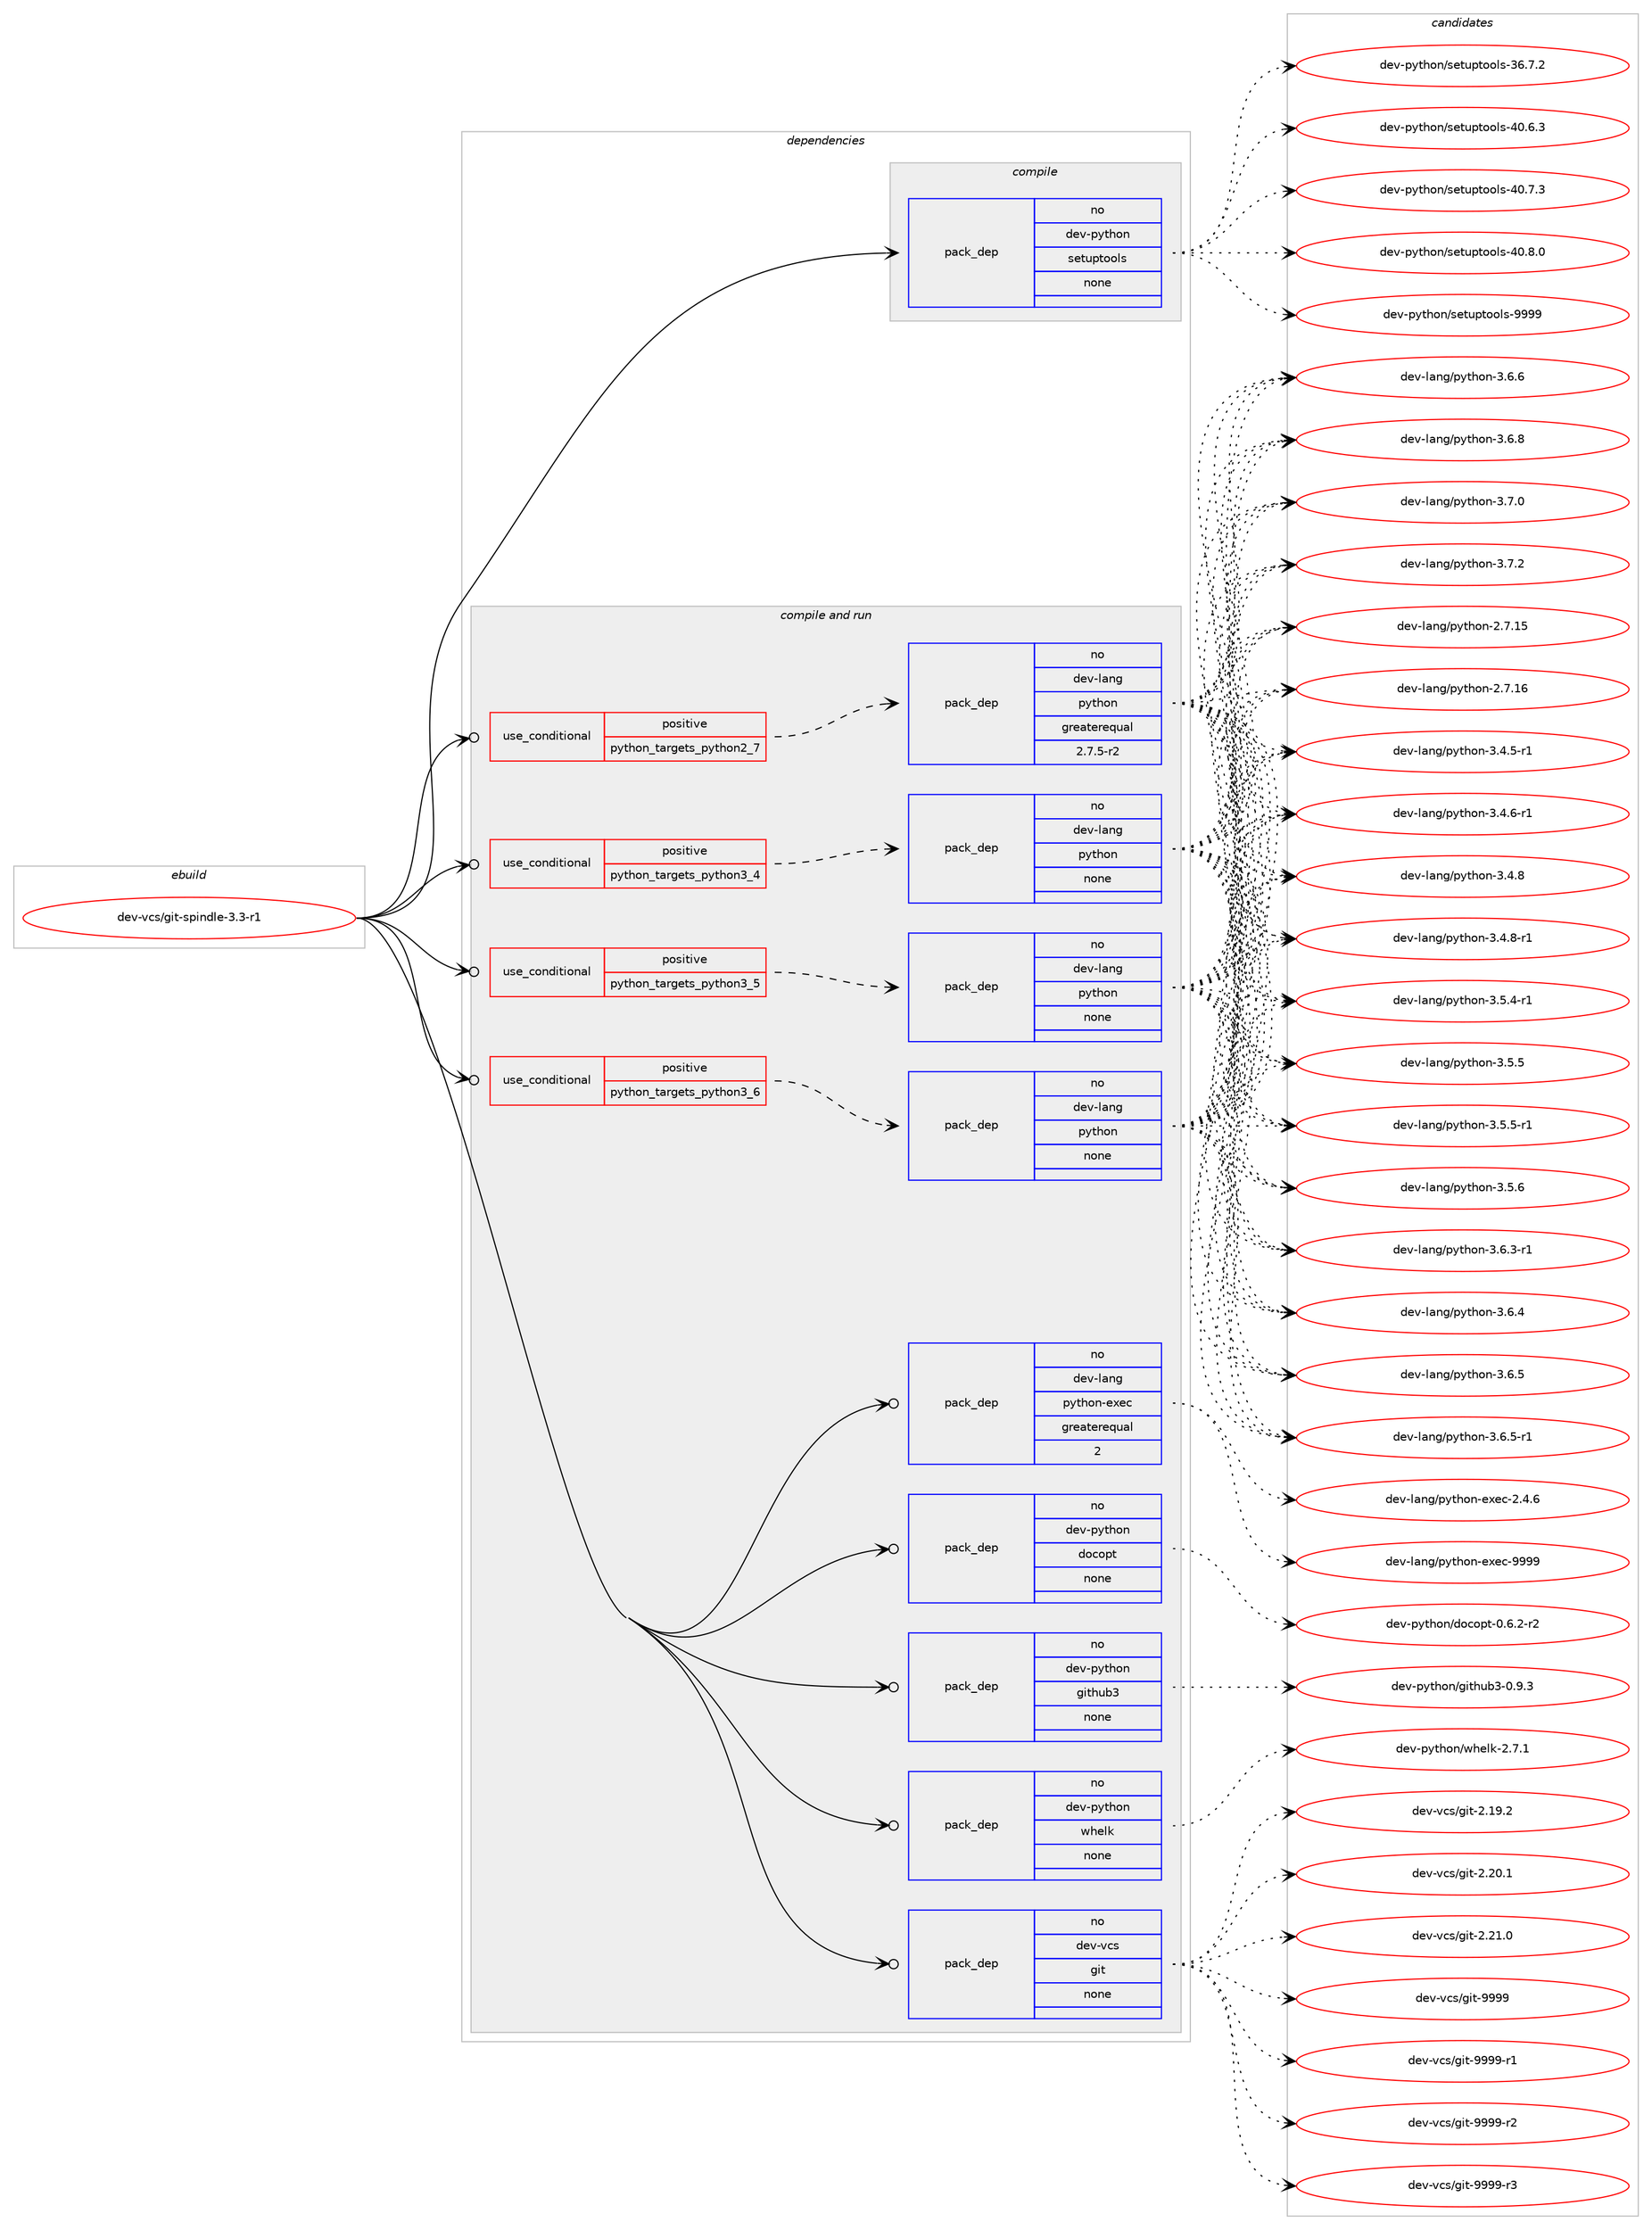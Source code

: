 digraph prolog {

# *************
# Graph options
# *************

newrank=true;
concentrate=true;
compound=true;
graph [rankdir=LR,fontname=Helvetica,fontsize=10,ranksep=1.5];#, ranksep=2.5, nodesep=0.2];
edge  [arrowhead=vee];
node  [fontname=Helvetica,fontsize=10];

# **********
# The ebuild
# **********

subgraph cluster_leftcol {
color=gray;
rank=same;
label=<<i>ebuild</i>>;
id [label="dev-vcs/git-spindle-3.3-r1", color=red, width=4, href="../dev-vcs/git-spindle-3.3-r1.svg"];
}

# ****************
# The dependencies
# ****************

subgraph cluster_midcol {
color=gray;
label=<<i>dependencies</i>>;
subgraph cluster_compile {
fillcolor="#eeeeee";
style=filled;
label=<<i>compile</i>>;
subgraph pack1102163 {
dependency1551508 [label=<<TABLE BORDER="0" CELLBORDER="1" CELLSPACING="0" CELLPADDING="4" WIDTH="220"><TR><TD ROWSPAN="6" CELLPADDING="30">pack_dep</TD></TR><TR><TD WIDTH="110">no</TD></TR><TR><TD>dev-python</TD></TR><TR><TD>setuptools</TD></TR><TR><TD>none</TD></TR><TR><TD></TD></TR></TABLE>>, shape=none, color=blue];
}
id:e -> dependency1551508:w [weight=20,style="solid",arrowhead="vee"];
}
subgraph cluster_compileandrun {
fillcolor="#eeeeee";
style=filled;
label=<<i>compile and run</i>>;
subgraph cond425593 {
dependency1551509 [label=<<TABLE BORDER="0" CELLBORDER="1" CELLSPACING="0" CELLPADDING="4"><TR><TD ROWSPAN="3" CELLPADDING="10">use_conditional</TD></TR><TR><TD>positive</TD></TR><TR><TD>python_targets_python2_7</TD></TR></TABLE>>, shape=none, color=red];
subgraph pack1102164 {
dependency1551510 [label=<<TABLE BORDER="0" CELLBORDER="1" CELLSPACING="0" CELLPADDING="4" WIDTH="220"><TR><TD ROWSPAN="6" CELLPADDING="30">pack_dep</TD></TR><TR><TD WIDTH="110">no</TD></TR><TR><TD>dev-lang</TD></TR><TR><TD>python</TD></TR><TR><TD>greaterequal</TD></TR><TR><TD>2.7.5-r2</TD></TR></TABLE>>, shape=none, color=blue];
}
dependency1551509:e -> dependency1551510:w [weight=20,style="dashed",arrowhead="vee"];
}
id:e -> dependency1551509:w [weight=20,style="solid",arrowhead="odotvee"];
subgraph cond425594 {
dependency1551511 [label=<<TABLE BORDER="0" CELLBORDER="1" CELLSPACING="0" CELLPADDING="4"><TR><TD ROWSPAN="3" CELLPADDING="10">use_conditional</TD></TR><TR><TD>positive</TD></TR><TR><TD>python_targets_python3_4</TD></TR></TABLE>>, shape=none, color=red];
subgraph pack1102165 {
dependency1551512 [label=<<TABLE BORDER="0" CELLBORDER="1" CELLSPACING="0" CELLPADDING="4" WIDTH="220"><TR><TD ROWSPAN="6" CELLPADDING="30">pack_dep</TD></TR><TR><TD WIDTH="110">no</TD></TR><TR><TD>dev-lang</TD></TR><TR><TD>python</TD></TR><TR><TD>none</TD></TR><TR><TD></TD></TR></TABLE>>, shape=none, color=blue];
}
dependency1551511:e -> dependency1551512:w [weight=20,style="dashed",arrowhead="vee"];
}
id:e -> dependency1551511:w [weight=20,style="solid",arrowhead="odotvee"];
subgraph cond425595 {
dependency1551513 [label=<<TABLE BORDER="0" CELLBORDER="1" CELLSPACING="0" CELLPADDING="4"><TR><TD ROWSPAN="3" CELLPADDING="10">use_conditional</TD></TR><TR><TD>positive</TD></TR><TR><TD>python_targets_python3_5</TD></TR></TABLE>>, shape=none, color=red];
subgraph pack1102166 {
dependency1551514 [label=<<TABLE BORDER="0" CELLBORDER="1" CELLSPACING="0" CELLPADDING="4" WIDTH="220"><TR><TD ROWSPAN="6" CELLPADDING="30">pack_dep</TD></TR><TR><TD WIDTH="110">no</TD></TR><TR><TD>dev-lang</TD></TR><TR><TD>python</TD></TR><TR><TD>none</TD></TR><TR><TD></TD></TR></TABLE>>, shape=none, color=blue];
}
dependency1551513:e -> dependency1551514:w [weight=20,style="dashed",arrowhead="vee"];
}
id:e -> dependency1551513:w [weight=20,style="solid",arrowhead="odotvee"];
subgraph cond425596 {
dependency1551515 [label=<<TABLE BORDER="0" CELLBORDER="1" CELLSPACING="0" CELLPADDING="4"><TR><TD ROWSPAN="3" CELLPADDING="10">use_conditional</TD></TR><TR><TD>positive</TD></TR><TR><TD>python_targets_python3_6</TD></TR></TABLE>>, shape=none, color=red];
subgraph pack1102167 {
dependency1551516 [label=<<TABLE BORDER="0" CELLBORDER="1" CELLSPACING="0" CELLPADDING="4" WIDTH="220"><TR><TD ROWSPAN="6" CELLPADDING="30">pack_dep</TD></TR><TR><TD WIDTH="110">no</TD></TR><TR><TD>dev-lang</TD></TR><TR><TD>python</TD></TR><TR><TD>none</TD></TR><TR><TD></TD></TR></TABLE>>, shape=none, color=blue];
}
dependency1551515:e -> dependency1551516:w [weight=20,style="dashed",arrowhead="vee"];
}
id:e -> dependency1551515:w [weight=20,style="solid",arrowhead="odotvee"];
subgraph pack1102168 {
dependency1551517 [label=<<TABLE BORDER="0" CELLBORDER="1" CELLSPACING="0" CELLPADDING="4" WIDTH="220"><TR><TD ROWSPAN="6" CELLPADDING="30">pack_dep</TD></TR><TR><TD WIDTH="110">no</TD></TR><TR><TD>dev-lang</TD></TR><TR><TD>python-exec</TD></TR><TR><TD>greaterequal</TD></TR><TR><TD>2</TD></TR></TABLE>>, shape=none, color=blue];
}
id:e -> dependency1551517:w [weight=20,style="solid",arrowhead="odotvee"];
subgraph pack1102169 {
dependency1551518 [label=<<TABLE BORDER="0" CELLBORDER="1" CELLSPACING="0" CELLPADDING="4" WIDTH="220"><TR><TD ROWSPAN="6" CELLPADDING="30">pack_dep</TD></TR><TR><TD WIDTH="110">no</TD></TR><TR><TD>dev-python</TD></TR><TR><TD>docopt</TD></TR><TR><TD>none</TD></TR><TR><TD></TD></TR></TABLE>>, shape=none, color=blue];
}
id:e -> dependency1551518:w [weight=20,style="solid",arrowhead="odotvee"];
subgraph pack1102170 {
dependency1551519 [label=<<TABLE BORDER="0" CELLBORDER="1" CELLSPACING="0" CELLPADDING="4" WIDTH="220"><TR><TD ROWSPAN="6" CELLPADDING="30">pack_dep</TD></TR><TR><TD WIDTH="110">no</TD></TR><TR><TD>dev-python</TD></TR><TR><TD>github3</TD></TR><TR><TD>none</TD></TR><TR><TD></TD></TR></TABLE>>, shape=none, color=blue];
}
id:e -> dependency1551519:w [weight=20,style="solid",arrowhead="odotvee"];
subgraph pack1102171 {
dependency1551520 [label=<<TABLE BORDER="0" CELLBORDER="1" CELLSPACING="0" CELLPADDING="4" WIDTH="220"><TR><TD ROWSPAN="6" CELLPADDING="30">pack_dep</TD></TR><TR><TD WIDTH="110">no</TD></TR><TR><TD>dev-python</TD></TR><TR><TD>whelk</TD></TR><TR><TD>none</TD></TR><TR><TD></TD></TR></TABLE>>, shape=none, color=blue];
}
id:e -> dependency1551520:w [weight=20,style="solid",arrowhead="odotvee"];
subgraph pack1102172 {
dependency1551521 [label=<<TABLE BORDER="0" CELLBORDER="1" CELLSPACING="0" CELLPADDING="4" WIDTH="220"><TR><TD ROWSPAN="6" CELLPADDING="30">pack_dep</TD></TR><TR><TD WIDTH="110">no</TD></TR><TR><TD>dev-vcs</TD></TR><TR><TD>git</TD></TR><TR><TD>none</TD></TR><TR><TD></TD></TR></TABLE>>, shape=none, color=blue];
}
id:e -> dependency1551521:w [weight=20,style="solid",arrowhead="odotvee"];
}
subgraph cluster_run {
fillcolor="#eeeeee";
style=filled;
label=<<i>run</i>>;
}
}

# **************
# The candidates
# **************

subgraph cluster_choices {
rank=same;
color=gray;
label=<<i>candidates</i>>;

subgraph choice1102163 {
color=black;
nodesep=1;
choice100101118451121211161041111104711510111611711211611111110811545515446554650 [label="dev-python/setuptools-36.7.2", color=red, width=4,href="../dev-python/setuptools-36.7.2.svg"];
choice100101118451121211161041111104711510111611711211611111110811545524846544651 [label="dev-python/setuptools-40.6.3", color=red, width=4,href="../dev-python/setuptools-40.6.3.svg"];
choice100101118451121211161041111104711510111611711211611111110811545524846554651 [label="dev-python/setuptools-40.7.3", color=red, width=4,href="../dev-python/setuptools-40.7.3.svg"];
choice100101118451121211161041111104711510111611711211611111110811545524846564648 [label="dev-python/setuptools-40.8.0", color=red, width=4,href="../dev-python/setuptools-40.8.0.svg"];
choice10010111845112121116104111110471151011161171121161111111081154557575757 [label="dev-python/setuptools-9999", color=red, width=4,href="../dev-python/setuptools-9999.svg"];
dependency1551508:e -> choice100101118451121211161041111104711510111611711211611111110811545515446554650:w [style=dotted,weight="100"];
dependency1551508:e -> choice100101118451121211161041111104711510111611711211611111110811545524846544651:w [style=dotted,weight="100"];
dependency1551508:e -> choice100101118451121211161041111104711510111611711211611111110811545524846554651:w [style=dotted,weight="100"];
dependency1551508:e -> choice100101118451121211161041111104711510111611711211611111110811545524846564648:w [style=dotted,weight="100"];
dependency1551508:e -> choice10010111845112121116104111110471151011161171121161111111081154557575757:w [style=dotted,weight="100"];
}
subgraph choice1102164 {
color=black;
nodesep=1;
choice10010111845108971101034711212111610411111045504655464953 [label="dev-lang/python-2.7.15", color=red, width=4,href="../dev-lang/python-2.7.15.svg"];
choice10010111845108971101034711212111610411111045504655464954 [label="dev-lang/python-2.7.16", color=red, width=4,href="../dev-lang/python-2.7.16.svg"];
choice1001011184510897110103471121211161041111104551465246534511449 [label="dev-lang/python-3.4.5-r1", color=red, width=4,href="../dev-lang/python-3.4.5-r1.svg"];
choice1001011184510897110103471121211161041111104551465246544511449 [label="dev-lang/python-3.4.6-r1", color=red, width=4,href="../dev-lang/python-3.4.6-r1.svg"];
choice100101118451089711010347112121116104111110455146524656 [label="dev-lang/python-3.4.8", color=red, width=4,href="../dev-lang/python-3.4.8.svg"];
choice1001011184510897110103471121211161041111104551465246564511449 [label="dev-lang/python-3.4.8-r1", color=red, width=4,href="../dev-lang/python-3.4.8-r1.svg"];
choice1001011184510897110103471121211161041111104551465346524511449 [label="dev-lang/python-3.5.4-r1", color=red, width=4,href="../dev-lang/python-3.5.4-r1.svg"];
choice100101118451089711010347112121116104111110455146534653 [label="dev-lang/python-3.5.5", color=red, width=4,href="../dev-lang/python-3.5.5.svg"];
choice1001011184510897110103471121211161041111104551465346534511449 [label="dev-lang/python-3.5.5-r1", color=red, width=4,href="../dev-lang/python-3.5.5-r1.svg"];
choice100101118451089711010347112121116104111110455146534654 [label="dev-lang/python-3.5.6", color=red, width=4,href="../dev-lang/python-3.5.6.svg"];
choice1001011184510897110103471121211161041111104551465446514511449 [label="dev-lang/python-3.6.3-r1", color=red, width=4,href="../dev-lang/python-3.6.3-r1.svg"];
choice100101118451089711010347112121116104111110455146544652 [label="dev-lang/python-3.6.4", color=red, width=4,href="../dev-lang/python-3.6.4.svg"];
choice100101118451089711010347112121116104111110455146544653 [label="dev-lang/python-3.6.5", color=red, width=4,href="../dev-lang/python-3.6.5.svg"];
choice1001011184510897110103471121211161041111104551465446534511449 [label="dev-lang/python-3.6.5-r1", color=red, width=4,href="../dev-lang/python-3.6.5-r1.svg"];
choice100101118451089711010347112121116104111110455146544654 [label="dev-lang/python-3.6.6", color=red, width=4,href="../dev-lang/python-3.6.6.svg"];
choice100101118451089711010347112121116104111110455146544656 [label="dev-lang/python-3.6.8", color=red, width=4,href="../dev-lang/python-3.6.8.svg"];
choice100101118451089711010347112121116104111110455146554648 [label="dev-lang/python-3.7.0", color=red, width=4,href="../dev-lang/python-3.7.0.svg"];
choice100101118451089711010347112121116104111110455146554650 [label="dev-lang/python-3.7.2", color=red, width=4,href="../dev-lang/python-3.7.2.svg"];
dependency1551510:e -> choice10010111845108971101034711212111610411111045504655464953:w [style=dotted,weight="100"];
dependency1551510:e -> choice10010111845108971101034711212111610411111045504655464954:w [style=dotted,weight="100"];
dependency1551510:e -> choice1001011184510897110103471121211161041111104551465246534511449:w [style=dotted,weight="100"];
dependency1551510:e -> choice1001011184510897110103471121211161041111104551465246544511449:w [style=dotted,weight="100"];
dependency1551510:e -> choice100101118451089711010347112121116104111110455146524656:w [style=dotted,weight="100"];
dependency1551510:e -> choice1001011184510897110103471121211161041111104551465246564511449:w [style=dotted,weight="100"];
dependency1551510:e -> choice1001011184510897110103471121211161041111104551465346524511449:w [style=dotted,weight="100"];
dependency1551510:e -> choice100101118451089711010347112121116104111110455146534653:w [style=dotted,weight="100"];
dependency1551510:e -> choice1001011184510897110103471121211161041111104551465346534511449:w [style=dotted,weight="100"];
dependency1551510:e -> choice100101118451089711010347112121116104111110455146534654:w [style=dotted,weight="100"];
dependency1551510:e -> choice1001011184510897110103471121211161041111104551465446514511449:w [style=dotted,weight="100"];
dependency1551510:e -> choice100101118451089711010347112121116104111110455146544652:w [style=dotted,weight="100"];
dependency1551510:e -> choice100101118451089711010347112121116104111110455146544653:w [style=dotted,weight="100"];
dependency1551510:e -> choice1001011184510897110103471121211161041111104551465446534511449:w [style=dotted,weight="100"];
dependency1551510:e -> choice100101118451089711010347112121116104111110455146544654:w [style=dotted,weight="100"];
dependency1551510:e -> choice100101118451089711010347112121116104111110455146544656:w [style=dotted,weight="100"];
dependency1551510:e -> choice100101118451089711010347112121116104111110455146554648:w [style=dotted,weight="100"];
dependency1551510:e -> choice100101118451089711010347112121116104111110455146554650:w [style=dotted,weight="100"];
}
subgraph choice1102165 {
color=black;
nodesep=1;
choice10010111845108971101034711212111610411111045504655464953 [label="dev-lang/python-2.7.15", color=red, width=4,href="../dev-lang/python-2.7.15.svg"];
choice10010111845108971101034711212111610411111045504655464954 [label="dev-lang/python-2.7.16", color=red, width=4,href="../dev-lang/python-2.7.16.svg"];
choice1001011184510897110103471121211161041111104551465246534511449 [label="dev-lang/python-3.4.5-r1", color=red, width=4,href="../dev-lang/python-3.4.5-r1.svg"];
choice1001011184510897110103471121211161041111104551465246544511449 [label="dev-lang/python-3.4.6-r1", color=red, width=4,href="../dev-lang/python-3.4.6-r1.svg"];
choice100101118451089711010347112121116104111110455146524656 [label="dev-lang/python-3.4.8", color=red, width=4,href="../dev-lang/python-3.4.8.svg"];
choice1001011184510897110103471121211161041111104551465246564511449 [label="dev-lang/python-3.4.8-r1", color=red, width=4,href="../dev-lang/python-3.4.8-r1.svg"];
choice1001011184510897110103471121211161041111104551465346524511449 [label="dev-lang/python-3.5.4-r1", color=red, width=4,href="../dev-lang/python-3.5.4-r1.svg"];
choice100101118451089711010347112121116104111110455146534653 [label="dev-lang/python-3.5.5", color=red, width=4,href="../dev-lang/python-3.5.5.svg"];
choice1001011184510897110103471121211161041111104551465346534511449 [label="dev-lang/python-3.5.5-r1", color=red, width=4,href="../dev-lang/python-3.5.5-r1.svg"];
choice100101118451089711010347112121116104111110455146534654 [label="dev-lang/python-3.5.6", color=red, width=4,href="../dev-lang/python-3.5.6.svg"];
choice1001011184510897110103471121211161041111104551465446514511449 [label="dev-lang/python-3.6.3-r1", color=red, width=4,href="../dev-lang/python-3.6.3-r1.svg"];
choice100101118451089711010347112121116104111110455146544652 [label="dev-lang/python-3.6.4", color=red, width=4,href="../dev-lang/python-3.6.4.svg"];
choice100101118451089711010347112121116104111110455146544653 [label="dev-lang/python-3.6.5", color=red, width=4,href="../dev-lang/python-3.6.5.svg"];
choice1001011184510897110103471121211161041111104551465446534511449 [label="dev-lang/python-3.6.5-r1", color=red, width=4,href="../dev-lang/python-3.6.5-r1.svg"];
choice100101118451089711010347112121116104111110455146544654 [label="dev-lang/python-3.6.6", color=red, width=4,href="../dev-lang/python-3.6.6.svg"];
choice100101118451089711010347112121116104111110455146544656 [label="dev-lang/python-3.6.8", color=red, width=4,href="../dev-lang/python-3.6.8.svg"];
choice100101118451089711010347112121116104111110455146554648 [label="dev-lang/python-3.7.0", color=red, width=4,href="../dev-lang/python-3.7.0.svg"];
choice100101118451089711010347112121116104111110455146554650 [label="dev-lang/python-3.7.2", color=red, width=4,href="../dev-lang/python-3.7.2.svg"];
dependency1551512:e -> choice10010111845108971101034711212111610411111045504655464953:w [style=dotted,weight="100"];
dependency1551512:e -> choice10010111845108971101034711212111610411111045504655464954:w [style=dotted,weight="100"];
dependency1551512:e -> choice1001011184510897110103471121211161041111104551465246534511449:w [style=dotted,weight="100"];
dependency1551512:e -> choice1001011184510897110103471121211161041111104551465246544511449:w [style=dotted,weight="100"];
dependency1551512:e -> choice100101118451089711010347112121116104111110455146524656:w [style=dotted,weight="100"];
dependency1551512:e -> choice1001011184510897110103471121211161041111104551465246564511449:w [style=dotted,weight="100"];
dependency1551512:e -> choice1001011184510897110103471121211161041111104551465346524511449:w [style=dotted,weight="100"];
dependency1551512:e -> choice100101118451089711010347112121116104111110455146534653:w [style=dotted,weight="100"];
dependency1551512:e -> choice1001011184510897110103471121211161041111104551465346534511449:w [style=dotted,weight="100"];
dependency1551512:e -> choice100101118451089711010347112121116104111110455146534654:w [style=dotted,weight="100"];
dependency1551512:e -> choice1001011184510897110103471121211161041111104551465446514511449:w [style=dotted,weight="100"];
dependency1551512:e -> choice100101118451089711010347112121116104111110455146544652:w [style=dotted,weight="100"];
dependency1551512:e -> choice100101118451089711010347112121116104111110455146544653:w [style=dotted,weight="100"];
dependency1551512:e -> choice1001011184510897110103471121211161041111104551465446534511449:w [style=dotted,weight="100"];
dependency1551512:e -> choice100101118451089711010347112121116104111110455146544654:w [style=dotted,weight="100"];
dependency1551512:e -> choice100101118451089711010347112121116104111110455146544656:w [style=dotted,weight="100"];
dependency1551512:e -> choice100101118451089711010347112121116104111110455146554648:w [style=dotted,weight="100"];
dependency1551512:e -> choice100101118451089711010347112121116104111110455146554650:w [style=dotted,weight="100"];
}
subgraph choice1102166 {
color=black;
nodesep=1;
choice10010111845108971101034711212111610411111045504655464953 [label="dev-lang/python-2.7.15", color=red, width=4,href="../dev-lang/python-2.7.15.svg"];
choice10010111845108971101034711212111610411111045504655464954 [label="dev-lang/python-2.7.16", color=red, width=4,href="../dev-lang/python-2.7.16.svg"];
choice1001011184510897110103471121211161041111104551465246534511449 [label="dev-lang/python-3.4.5-r1", color=red, width=4,href="../dev-lang/python-3.4.5-r1.svg"];
choice1001011184510897110103471121211161041111104551465246544511449 [label="dev-lang/python-3.4.6-r1", color=red, width=4,href="../dev-lang/python-3.4.6-r1.svg"];
choice100101118451089711010347112121116104111110455146524656 [label="dev-lang/python-3.4.8", color=red, width=4,href="../dev-lang/python-3.4.8.svg"];
choice1001011184510897110103471121211161041111104551465246564511449 [label="dev-lang/python-3.4.8-r1", color=red, width=4,href="../dev-lang/python-3.4.8-r1.svg"];
choice1001011184510897110103471121211161041111104551465346524511449 [label="dev-lang/python-3.5.4-r1", color=red, width=4,href="../dev-lang/python-3.5.4-r1.svg"];
choice100101118451089711010347112121116104111110455146534653 [label="dev-lang/python-3.5.5", color=red, width=4,href="../dev-lang/python-3.5.5.svg"];
choice1001011184510897110103471121211161041111104551465346534511449 [label="dev-lang/python-3.5.5-r1", color=red, width=4,href="../dev-lang/python-3.5.5-r1.svg"];
choice100101118451089711010347112121116104111110455146534654 [label="dev-lang/python-3.5.6", color=red, width=4,href="../dev-lang/python-3.5.6.svg"];
choice1001011184510897110103471121211161041111104551465446514511449 [label="dev-lang/python-3.6.3-r1", color=red, width=4,href="../dev-lang/python-3.6.3-r1.svg"];
choice100101118451089711010347112121116104111110455146544652 [label="dev-lang/python-3.6.4", color=red, width=4,href="../dev-lang/python-3.6.4.svg"];
choice100101118451089711010347112121116104111110455146544653 [label="dev-lang/python-3.6.5", color=red, width=4,href="../dev-lang/python-3.6.5.svg"];
choice1001011184510897110103471121211161041111104551465446534511449 [label="dev-lang/python-3.6.5-r1", color=red, width=4,href="../dev-lang/python-3.6.5-r1.svg"];
choice100101118451089711010347112121116104111110455146544654 [label="dev-lang/python-3.6.6", color=red, width=4,href="../dev-lang/python-3.6.6.svg"];
choice100101118451089711010347112121116104111110455146544656 [label="dev-lang/python-3.6.8", color=red, width=4,href="../dev-lang/python-3.6.8.svg"];
choice100101118451089711010347112121116104111110455146554648 [label="dev-lang/python-3.7.0", color=red, width=4,href="../dev-lang/python-3.7.0.svg"];
choice100101118451089711010347112121116104111110455146554650 [label="dev-lang/python-3.7.2", color=red, width=4,href="../dev-lang/python-3.7.2.svg"];
dependency1551514:e -> choice10010111845108971101034711212111610411111045504655464953:w [style=dotted,weight="100"];
dependency1551514:e -> choice10010111845108971101034711212111610411111045504655464954:w [style=dotted,weight="100"];
dependency1551514:e -> choice1001011184510897110103471121211161041111104551465246534511449:w [style=dotted,weight="100"];
dependency1551514:e -> choice1001011184510897110103471121211161041111104551465246544511449:w [style=dotted,weight="100"];
dependency1551514:e -> choice100101118451089711010347112121116104111110455146524656:w [style=dotted,weight="100"];
dependency1551514:e -> choice1001011184510897110103471121211161041111104551465246564511449:w [style=dotted,weight="100"];
dependency1551514:e -> choice1001011184510897110103471121211161041111104551465346524511449:w [style=dotted,weight="100"];
dependency1551514:e -> choice100101118451089711010347112121116104111110455146534653:w [style=dotted,weight="100"];
dependency1551514:e -> choice1001011184510897110103471121211161041111104551465346534511449:w [style=dotted,weight="100"];
dependency1551514:e -> choice100101118451089711010347112121116104111110455146534654:w [style=dotted,weight="100"];
dependency1551514:e -> choice1001011184510897110103471121211161041111104551465446514511449:w [style=dotted,weight="100"];
dependency1551514:e -> choice100101118451089711010347112121116104111110455146544652:w [style=dotted,weight="100"];
dependency1551514:e -> choice100101118451089711010347112121116104111110455146544653:w [style=dotted,weight="100"];
dependency1551514:e -> choice1001011184510897110103471121211161041111104551465446534511449:w [style=dotted,weight="100"];
dependency1551514:e -> choice100101118451089711010347112121116104111110455146544654:w [style=dotted,weight="100"];
dependency1551514:e -> choice100101118451089711010347112121116104111110455146544656:w [style=dotted,weight="100"];
dependency1551514:e -> choice100101118451089711010347112121116104111110455146554648:w [style=dotted,weight="100"];
dependency1551514:e -> choice100101118451089711010347112121116104111110455146554650:w [style=dotted,weight="100"];
}
subgraph choice1102167 {
color=black;
nodesep=1;
choice10010111845108971101034711212111610411111045504655464953 [label="dev-lang/python-2.7.15", color=red, width=4,href="../dev-lang/python-2.7.15.svg"];
choice10010111845108971101034711212111610411111045504655464954 [label="dev-lang/python-2.7.16", color=red, width=4,href="../dev-lang/python-2.7.16.svg"];
choice1001011184510897110103471121211161041111104551465246534511449 [label="dev-lang/python-3.4.5-r1", color=red, width=4,href="../dev-lang/python-3.4.5-r1.svg"];
choice1001011184510897110103471121211161041111104551465246544511449 [label="dev-lang/python-3.4.6-r1", color=red, width=4,href="../dev-lang/python-3.4.6-r1.svg"];
choice100101118451089711010347112121116104111110455146524656 [label="dev-lang/python-3.4.8", color=red, width=4,href="../dev-lang/python-3.4.8.svg"];
choice1001011184510897110103471121211161041111104551465246564511449 [label="dev-lang/python-3.4.8-r1", color=red, width=4,href="../dev-lang/python-3.4.8-r1.svg"];
choice1001011184510897110103471121211161041111104551465346524511449 [label="dev-lang/python-3.5.4-r1", color=red, width=4,href="../dev-lang/python-3.5.4-r1.svg"];
choice100101118451089711010347112121116104111110455146534653 [label="dev-lang/python-3.5.5", color=red, width=4,href="../dev-lang/python-3.5.5.svg"];
choice1001011184510897110103471121211161041111104551465346534511449 [label="dev-lang/python-3.5.5-r1", color=red, width=4,href="../dev-lang/python-3.5.5-r1.svg"];
choice100101118451089711010347112121116104111110455146534654 [label="dev-lang/python-3.5.6", color=red, width=4,href="../dev-lang/python-3.5.6.svg"];
choice1001011184510897110103471121211161041111104551465446514511449 [label="dev-lang/python-3.6.3-r1", color=red, width=4,href="../dev-lang/python-3.6.3-r1.svg"];
choice100101118451089711010347112121116104111110455146544652 [label="dev-lang/python-3.6.4", color=red, width=4,href="../dev-lang/python-3.6.4.svg"];
choice100101118451089711010347112121116104111110455146544653 [label="dev-lang/python-3.6.5", color=red, width=4,href="../dev-lang/python-3.6.5.svg"];
choice1001011184510897110103471121211161041111104551465446534511449 [label="dev-lang/python-3.6.5-r1", color=red, width=4,href="../dev-lang/python-3.6.5-r1.svg"];
choice100101118451089711010347112121116104111110455146544654 [label="dev-lang/python-3.6.6", color=red, width=4,href="../dev-lang/python-3.6.6.svg"];
choice100101118451089711010347112121116104111110455146544656 [label="dev-lang/python-3.6.8", color=red, width=4,href="../dev-lang/python-3.6.8.svg"];
choice100101118451089711010347112121116104111110455146554648 [label="dev-lang/python-3.7.0", color=red, width=4,href="../dev-lang/python-3.7.0.svg"];
choice100101118451089711010347112121116104111110455146554650 [label="dev-lang/python-3.7.2", color=red, width=4,href="../dev-lang/python-3.7.2.svg"];
dependency1551516:e -> choice10010111845108971101034711212111610411111045504655464953:w [style=dotted,weight="100"];
dependency1551516:e -> choice10010111845108971101034711212111610411111045504655464954:w [style=dotted,weight="100"];
dependency1551516:e -> choice1001011184510897110103471121211161041111104551465246534511449:w [style=dotted,weight="100"];
dependency1551516:e -> choice1001011184510897110103471121211161041111104551465246544511449:w [style=dotted,weight="100"];
dependency1551516:e -> choice100101118451089711010347112121116104111110455146524656:w [style=dotted,weight="100"];
dependency1551516:e -> choice1001011184510897110103471121211161041111104551465246564511449:w [style=dotted,weight="100"];
dependency1551516:e -> choice1001011184510897110103471121211161041111104551465346524511449:w [style=dotted,weight="100"];
dependency1551516:e -> choice100101118451089711010347112121116104111110455146534653:w [style=dotted,weight="100"];
dependency1551516:e -> choice1001011184510897110103471121211161041111104551465346534511449:w [style=dotted,weight="100"];
dependency1551516:e -> choice100101118451089711010347112121116104111110455146534654:w [style=dotted,weight="100"];
dependency1551516:e -> choice1001011184510897110103471121211161041111104551465446514511449:w [style=dotted,weight="100"];
dependency1551516:e -> choice100101118451089711010347112121116104111110455146544652:w [style=dotted,weight="100"];
dependency1551516:e -> choice100101118451089711010347112121116104111110455146544653:w [style=dotted,weight="100"];
dependency1551516:e -> choice1001011184510897110103471121211161041111104551465446534511449:w [style=dotted,weight="100"];
dependency1551516:e -> choice100101118451089711010347112121116104111110455146544654:w [style=dotted,weight="100"];
dependency1551516:e -> choice100101118451089711010347112121116104111110455146544656:w [style=dotted,weight="100"];
dependency1551516:e -> choice100101118451089711010347112121116104111110455146554648:w [style=dotted,weight="100"];
dependency1551516:e -> choice100101118451089711010347112121116104111110455146554650:w [style=dotted,weight="100"];
}
subgraph choice1102168 {
color=black;
nodesep=1;
choice1001011184510897110103471121211161041111104510112010199455046524654 [label="dev-lang/python-exec-2.4.6", color=red, width=4,href="../dev-lang/python-exec-2.4.6.svg"];
choice10010111845108971101034711212111610411111045101120101994557575757 [label="dev-lang/python-exec-9999", color=red, width=4,href="../dev-lang/python-exec-9999.svg"];
dependency1551517:e -> choice1001011184510897110103471121211161041111104510112010199455046524654:w [style=dotted,weight="100"];
dependency1551517:e -> choice10010111845108971101034711212111610411111045101120101994557575757:w [style=dotted,weight="100"];
}
subgraph choice1102169 {
color=black;
nodesep=1;
choice1001011184511212111610411111047100111991111121164548465446504511450 [label="dev-python/docopt-0.6.2-r2", color=red, width=4,href="../dev-python/docopt-0.6.2-r2.svg"];
dependency1551518:e -> choice1001011184511212111610411111047100111991111121164548465446504511450:w [style=dotted,weight="100"];
}
subgraph choice1102170 {
color=black;
nodesep=1;
choice10010111845112121116104111110471031051161041179851454846574651 [label="dev-python/github3-0.9.3", color=red, width=4,href="../dev-python/github3-0.9.3.svg"];
dependency1551519:e -> choice10010111845112121116104111110471031051161041179851454846574651:w [style=dotted,weight="100"];
}
subgraph choice1102171 {
color=black;
nodesep=1;
choice1001011184511212111610411111047119104101108107455046554649 [label="dev-python/whelk-2.7.1", color=red, width=4,href="../dev-python/whelk-2.7.1.svg"];
dependency1551520:e -> choice1001011184511212111610411111047119104101108107455046554649:w [style=dotted,weight="100"];
}
subgraph choice1102172 {
color=black;
nodesep=1;
choice10010111845118991154710310511645504649574650 [label="dev-vcs/git-2.19.2", color=red, width=4,href="../dev-vcs/git-2.19.2.svg"];
choice10010111845118991154710310511645504650484649 [label="dev-vcs/git-2.20.1", color=red, width=4,href="../dev-vcs/git-2.20.1.svg"];
choice10010111845118991154710310511645504650494648 [label="dev-vcs/git-2.21.0", color=red, width=4,href="../dev-vcs/git-2.21.0.svg"];
choice1001011184511899115471031051164557575757 [label="dev-vcs/git-9999", color=red, width=4,href="../dev-vcs/git-9999.svg"];
choice10010111845118991154710310511645575757574511449 [label="dev-vcs/git-9999-r1", color=red, width=4,href="../dev-vcs/git-9999-r1.svg"];
choice10010111845118991154710310511645575757574511450 [label="dev-vcs/git-9999-r2", color=red, width=4,href="../dev-vcs/git-9999-r2.svg"];
choice10010111845118991154710310511645575757574511451 [label="dev-vcs/git-9999-r3", color=red, width=4,href="../dev-vcs/git-9999-r3.svg"];
dependency1551521:e -> choice10010111845118991154710310511645504649574650:w [style=dotted,weight="100"];
dependency1551521:e -> choice10010111845118991154710310511645504650484649:w [style=dotted,weight="100"];
dependency1551521:e -> choice10010111845118991154710310511645504650494648:w [style=dotted,weight="100"];
dependency1551521:e -> choice1001011184511899115471031051164557575757:w [style=dotted,weight="100"];
dependency1551521:e -> choice10010111845118991154710310511645575757574511449:w [style=dotted,weight="100"];
dependency1551521:e -> choice10010111845118991154710310511645575757574511450:w [style=dotted,weight="100"];
dependency1551521:e -> choice10010111845118991154710310511645575757574511451:w [style=dotted,weight="100"];
}
}

}
